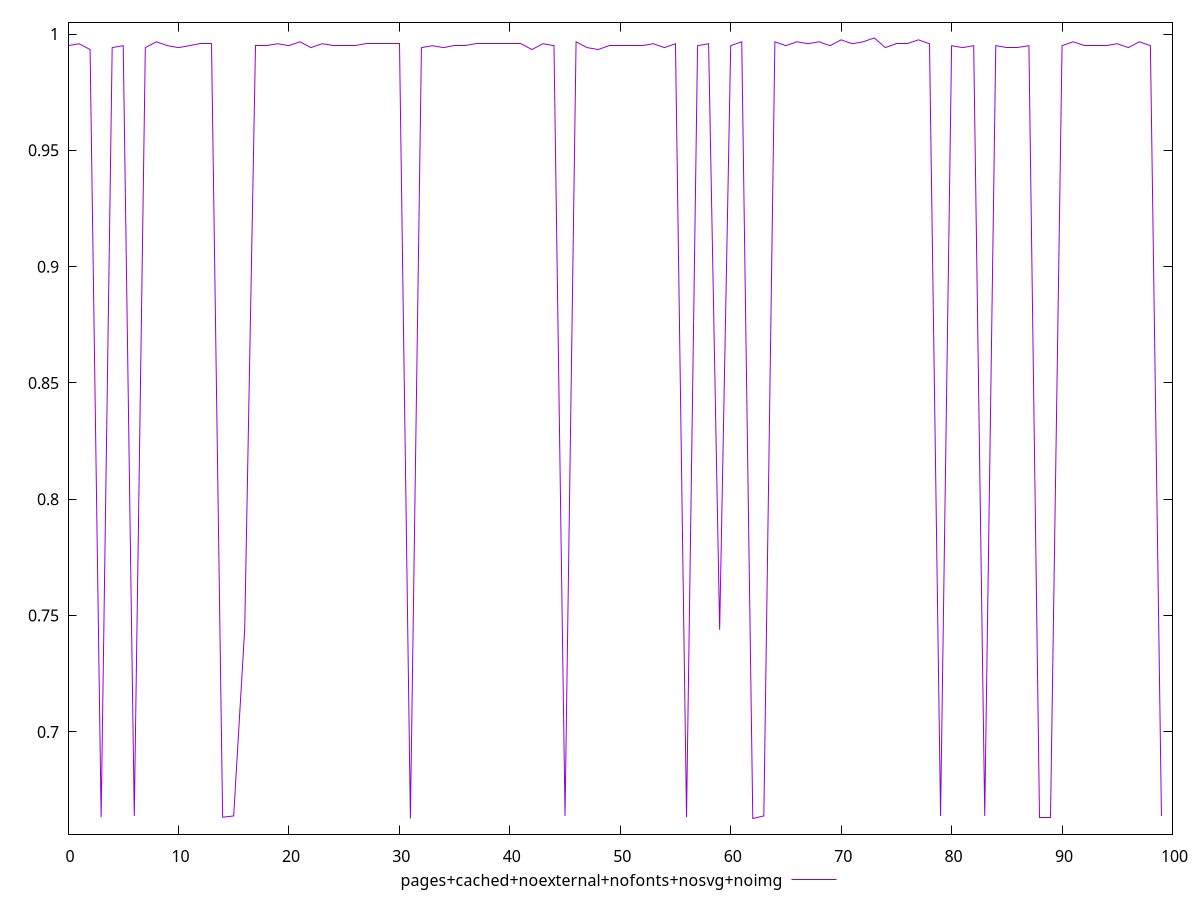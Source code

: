 $_pagesCachedNoexternalNofontsNosvgNoimg <<EOF
0.995
0.9958333333333333
0.9933333333333333
0.6633333333333333
0.9941666666666666
0.995
0.6638888888888889
0.9941666666666666
0.9966666666666667
0.995
0.9941666666666666
0.995
0.9958333333333333
0.9958333333333333
0.6633333333333333
0.6638888888888889
0.7444444444444445
0.995
0.995
0.9958333333333333
0.995
0.9966666666666667
0.9941666666666666
0.9958333333333333
0.995
0.995
0.995
0.9958333333333333
0.9958333333333333
0.9958333333333333
0.9958333333333333
0.6627777777777778
0.9941666666666666
0.995
0.9941666666666666
0.995
0.995
0.9958333333333333
0.9958333333333333
0.9958333333333333
0.9958333333333333
0.9958333333333333
0.9933333333333333
0.9958333333333333
0.995
0.6638888888888889
0.9966666666666667
0.9941666666666666
0.9933333333333333
0.995
0.995
0.995
0.995
0.9958333333333333
0.9941666666666666
0.9958333333333333
0.6633333333333333
0.995
0.9958333333333333
0.7438888888888889
0.995
0.9966666666666667
0.6627777777777778
0.6638888888888889
0.9966666666666667
0.995
0.9966666666666667
0.9958333333333333
0.9966666666666667
0.995
0.9975
0.9958333333333333
0.9966666666666667
0.9983333333333333
0.9941666666666666
0.9958333333333333
0.9958333333333333
0.9975
0.9958333333333333
0.6638888888888889
0.995
0.9941666666666666
0.995
0.6638888888888889
0.995
0.9941666666666666
0.9941666666666666
0.995
0.6633333333333333
0.6633333333333333
0.995
0.9966666666666667
0.995
0.995
0.995
0.9958333333333333
0.9941666666666666
0.9966666666666667
0.995
0.6638888888888889
EOF
set key outside below
set terminal pngcairo
set output "report_00006_2020-11-02T20-21-41.718Z/render-blocking-resources/pages+cached+noexternal+nofonts+nosvg+noimg//score.png"
set yrange [0.6560666666666667:1.0050444444444444]
plot $_pagesCachedNoexternalNofontsNosvgNoimg title "pages+cached+noexternal+nofonts+nosvg+noimg" with line ,